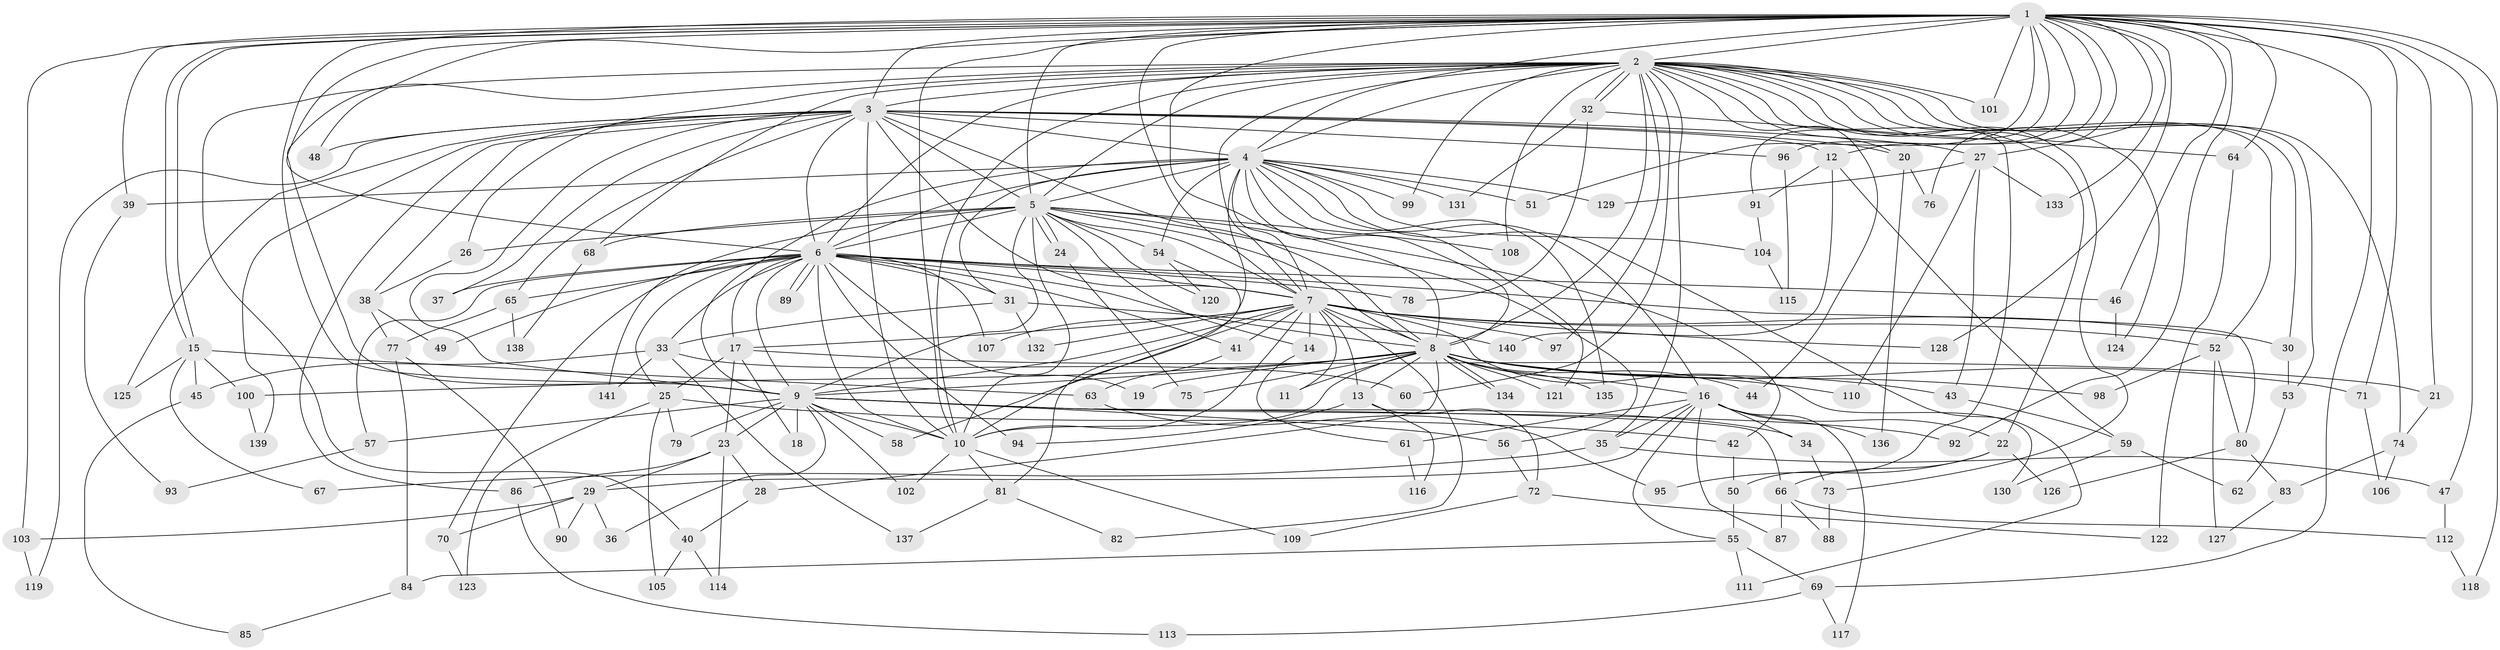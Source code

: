 // Generated by graph-tools (version 1.1) at 2025/25/03/09/25 03:25:37]
// undirected, 141 vertices, 307 edges
graph export_dot {
graph [start="1"]
  node [color=gray90,style=filled];
  1;
  2;
  3;
  4;
  5;
  6;
  7;
  8;
  9;
  10;
  11;
  12;
  13;
  14;
  15;
  16;
  17;
  18;
  19;
  20;
  21;
  22;
  23;
  24;
  25;
  26;
  27;
  28;
  29;
  30;
  31;
  32;
  33;
  34;
  35;
  36;
  37;
  38;
  39;
  40;
  41;
  42;
  43;
  44;
  45;
  46;
  47;
  48;
  49;
  50;
  51;
  52;
  53;
  54;
  55;
  56;
  57;
  58;
  59;
  60;
  61;
  62;
  63;
  64;
  65;
  66;
  67;
  68;
  69;
  70;
  71;
  72;
  73;
  74;
  75;
  76;
  77;
  78;
  79;
  80;
  81;
  82;
  83;
  84;
  85;
  86;
  87;
  88;
  89;
  90;
  91;
  92;
  93;
  94;
  95;
  96;
  97;
  98;
  99;
  100;
  101;
  102;
  103;
  104;
  105;
  106;
  107;
  108;
  109;
  110;
  111;
  112;
  113;
  114;
  115;
  116;
  117;
  118;
  119;
  120;
  121;
  122;
  123;
  124;
  125;
  126;
  127;
  128;
  129;
  130;
  131;
  132;
  133;
  134;
  135;
  136;
  137;
  138;
  139;
  140;
  141;
  1 -- 2;
  1 -- 3;
  1 -- 4;
  1 -- 5;
  1 -- 6;
  1 -- 7;
  1 -- 8;
  1 -- 9;
  1 -- 10;
  1 -- 12;
  1 -- 15;
  1 -- 15;
  1 -- 21;
  1 -- 27;
  1 -- 39;
  1 -- 46;
  1 -- 47;
  1 -- 48;
  1 -- 51;
  1 -- 64;
  1 -- 69;
  1 -- 71;
  1 -- 76;
  1 -- 91;
  1 -- 92;
  1 -- 96;
  1 -- 101;
  1 -- 103;
  1 -- 118;
  1 -- 128;
  1 -- 133;
  2 -- 3;
  2 -- 4;
  2 -- 5;
  2 -- 6;
  2 -- 7;
  2 -- 8;
  2 -- 9;
  2 -- 10;
  2 -- 20;
  2 -- 22;
  2 -- 26;
  2 -- 30;
  2 -- 32;
  2 -- 32;
  2 -- 35;
  2 -- 40;
  2 -- 44;
  2 -- 50;
  2 -- 52;
  2 -- 53;
  2 -- 60;
  2 -- 68;
  2 -- 73;
  2 -- 74;
  2 -- 97;
  2 -- 99;
  2 -- 101;
  2 -- 108;
  2 -- 124;
  3 -- 4;
  3 -- 5;
  3 -- 6;
  3 -- 7;
  3 -- 8;
  3 -- 9;
  3 -- 10;
  3 -- 12;
  3 -- 20;
  3 -- 27;
  3 -- 37;
  3 -- 38;
  3 -- 48;
  3 -- 65;
  3 -- 86;
  3 -- 96;
  3 -- 119;
  3 -- 125;
  3 -- 139;
  4 -- 5;
  4 -- 6;
  4 -- 7;
  4 -- 8;
  4 -- 9;
  4 -- 10;
  4 -- 16;
  4 -- 31;
  4 -- 39;
  4 -- 51;
  4 -- 54;
  4 -- 99;
  4 -- 104;
  4 -- 111;
  4 -- 121;
  4 -- 129;
  4 -- 131;
  4 -- 135;
  5 -- 6;
  5 -- 7;
  5 -- 8;
  5 -- 9;
  5 -- 10;
  5 -- 14;
  5 -- 24;
  5 -- 24;
  5 -- 26;
  5 -- 42;
  5 -- 54;
  5 -- 56;
  5 -- 68;
  5 -- 108;
  5 -- 120;
  5 -- 141;
  6 -- 7;
  6 -- 8;
  6 -- 9;
  6 -- 10;
  6 -- 17;
  6 -- 19;
  6 -- 25;
  6 -- 31;
  6 -- 33;
  6 -- 37;
  6 -- 41;
  6 -- 46;
  6 -- 49;
  6 -- 57;
  6 -- 65;
  6 -- 70;
  6 -- 78;
  6 -- 80;
  6 -- 89;
  6 -- 89;
  6 -- 94;
  6 -- 107;
  7 -- 8;
  7 -- 9;
  7 -- 10;
  7 -- 11;
  7 -- 13;
  7 -- 14;
  7 -- 17;
  7 -- 30;
  7 -- 41;
  7 -- 52;
  7 -- 58;
  7 -- 82;
  7 -- 97;
  7 -- 107;
  7 -- 128;
  7 -- 130;
  7 -- 132;
  8 -- 9;
  8 -- 10;
  8 -- 11;
  8 -- 13;
  8 -- 16;
  8 -- 19;
  8 -- 28;
  8 -- 43;
  8 -- 44;
  8 -- 71;
  8 -- 75;
  8 -- 98;
  8 -- 100;
  8 -- 110;
  8 -- 121;
  8 -- 134;
  8 -- 134;
  8 -- 135;
  9 -- 10;
  9 -- 18;
  9 -- 23;
  9 -- 34;
  9 -- 36;
  9 -- 56;
  9 -- 57;
  9 -- 58;
  9 -- 66;
  9 -- 79;
  9 -- 92;
  9 -- 102;
  10 -- 81;
  10 -- 102;
  10 -- 109;
  12 -- 59;
  12 -- 91;
  12 -- 140;
  13 -- 72;
  13 -- 94;
  13 -- 116;
  14 -- 61;
  15 -- 45;
  15 -- 63;
  15 -- 67;
  15 -- 100;
  15 -- 125;
  16 -- 22;
  16 -- 29;
  16 -- 34;
  16 -- 35;
  16 -- 55;
  16 -- 61;
  16 -- 87;
  16 -- 117;
  16 -- 136;
  17 -- 18;
  17 -- 21;
  17 -- 23;
  17 -- 25;
  20 -- 76;
  20 -- 136;
  21 -- 74;
  22 -- 66;
  22 -- 95;
  22 -- 126;
  23 -- 28;
  23 -- 29;
  23 -- 86;
  23 -- 114;
  24 -- 75;
  25 -- 42;
  25 -- 79;
  25 -- 105;
  25 -- 123;
  26 -- 38;
  27 -- 43;
  27 -- 110;
  27 -- 129;
  27 -- 133;
  28 -- 40;
  29 -- 36;
  29 -- 70;
  29 -- 90;
  29 -- 103;
  30 -- 53;
  31 -- 33;
  31 -- 132;
  31 -- 140;
  32 -- 64;
  32 -- 78;
  32 -- 131;
  33 -- 45;
  33 -- 60;
  33 -- 137;
  33 -- 141;
  34 -- 73;
  35 -- 47;
  35 -- 67;
  38 -- 49;
  38 -- 77;
  39 -- 93;
  40 -- 105;
  40 -- 114;
  41 -- 63;
  42 -- 50;
  43 -- 59;
  45 -- 85;
  46 -- 124;
  47 -- 112;
  50 -- 55;
  52 -- 80;
  52 -- 98;
  52 -- 127;
  53 -- 62;
  54 -- 81;
  54 -- 120;
  55 -- 69;
  55 -- 84;
  55 -- 111;
  56 -- 72;
  57 -- 93;
  59 -- 62;
  59 -- 130;
  61 -- 116;
  63 -- 95;
  64 -- 122;
  65 -- 77;
  65 -- 138;
  66 -- 87;
  66 -- 88;
  66 -- 112;
  68 -- 138;
  69 -- 113;
  69 -- 117;
  70 -- 123;
  71 -- 106;
  72 -- 109;
  72 -- 122;
  73 -- 88;
  74 -- 83;
  74 -- 106;
  77 -- 84;
  77 -- 90;
  80 -- 83;
  80 -- 126;
  81 -- 82;
  81 -- 137;
  83 -- 127;
  84 -- 85;
  86 -- 113;
  91 -- 104;
  96 -- 115;
  100 -- 139;
  103 -- 119;
  104 -- 115;
  112 -- 118;
}
